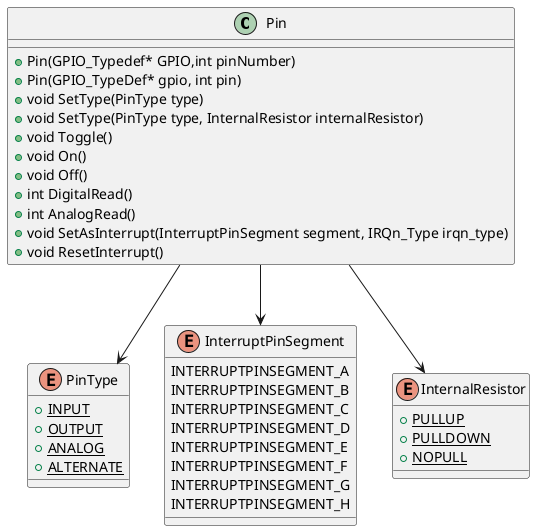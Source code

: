 @startuml Class Diagram

Class Pin{

    {Method} + Pin(GPIO_Typedef* GPIO,int pinNumber)
    {Method} + Pin(GPIO_TypeDef* gpio, int pin)
    {Method} + void SetType(PinType type)
    {Method} + void SetType(PinType type, InternalResistor internalResistor)
    {Method} + void Toggle()
    {Method} + void On()
    {Method} + void Off()
    {Method} + int DigitalRead()
    {Method} + int AnalogRead()
    {Method} + void SetAsInterrupt(InterruptPinSegment segment, IRQn_Type irqn_type)
    {Method} + void ResetInterrupt()
}

enum PinType{
    {static} + INPUT
    {static} + OUTPUT
    {static} + ANALOG
    {static} + ALTERNATE
}

enum InterruptPinSegment
{
    INTERRUPTPINSEGMENT_A
    INTERRUPTPINSEGMENT_B
    INTERRUPTPINSEGMENT_C
    INTERRUPTPINSEGMENT_D
    INTERRUPTPINSEGMENT_E
    INTERRUPTPINSEGMENT_F
    INTERRUPTPINSEGMENT_G
    INTERRUPTPINSEGMENT_H
}

enum InternalResistor
{
    {static} + PULLUP
    {static} + PULLDOWN
    {static} + NOPULL
}

Pin --> InternalResistor
Pin --> PinType
Pin --> InterruptPinSegment
@enduml